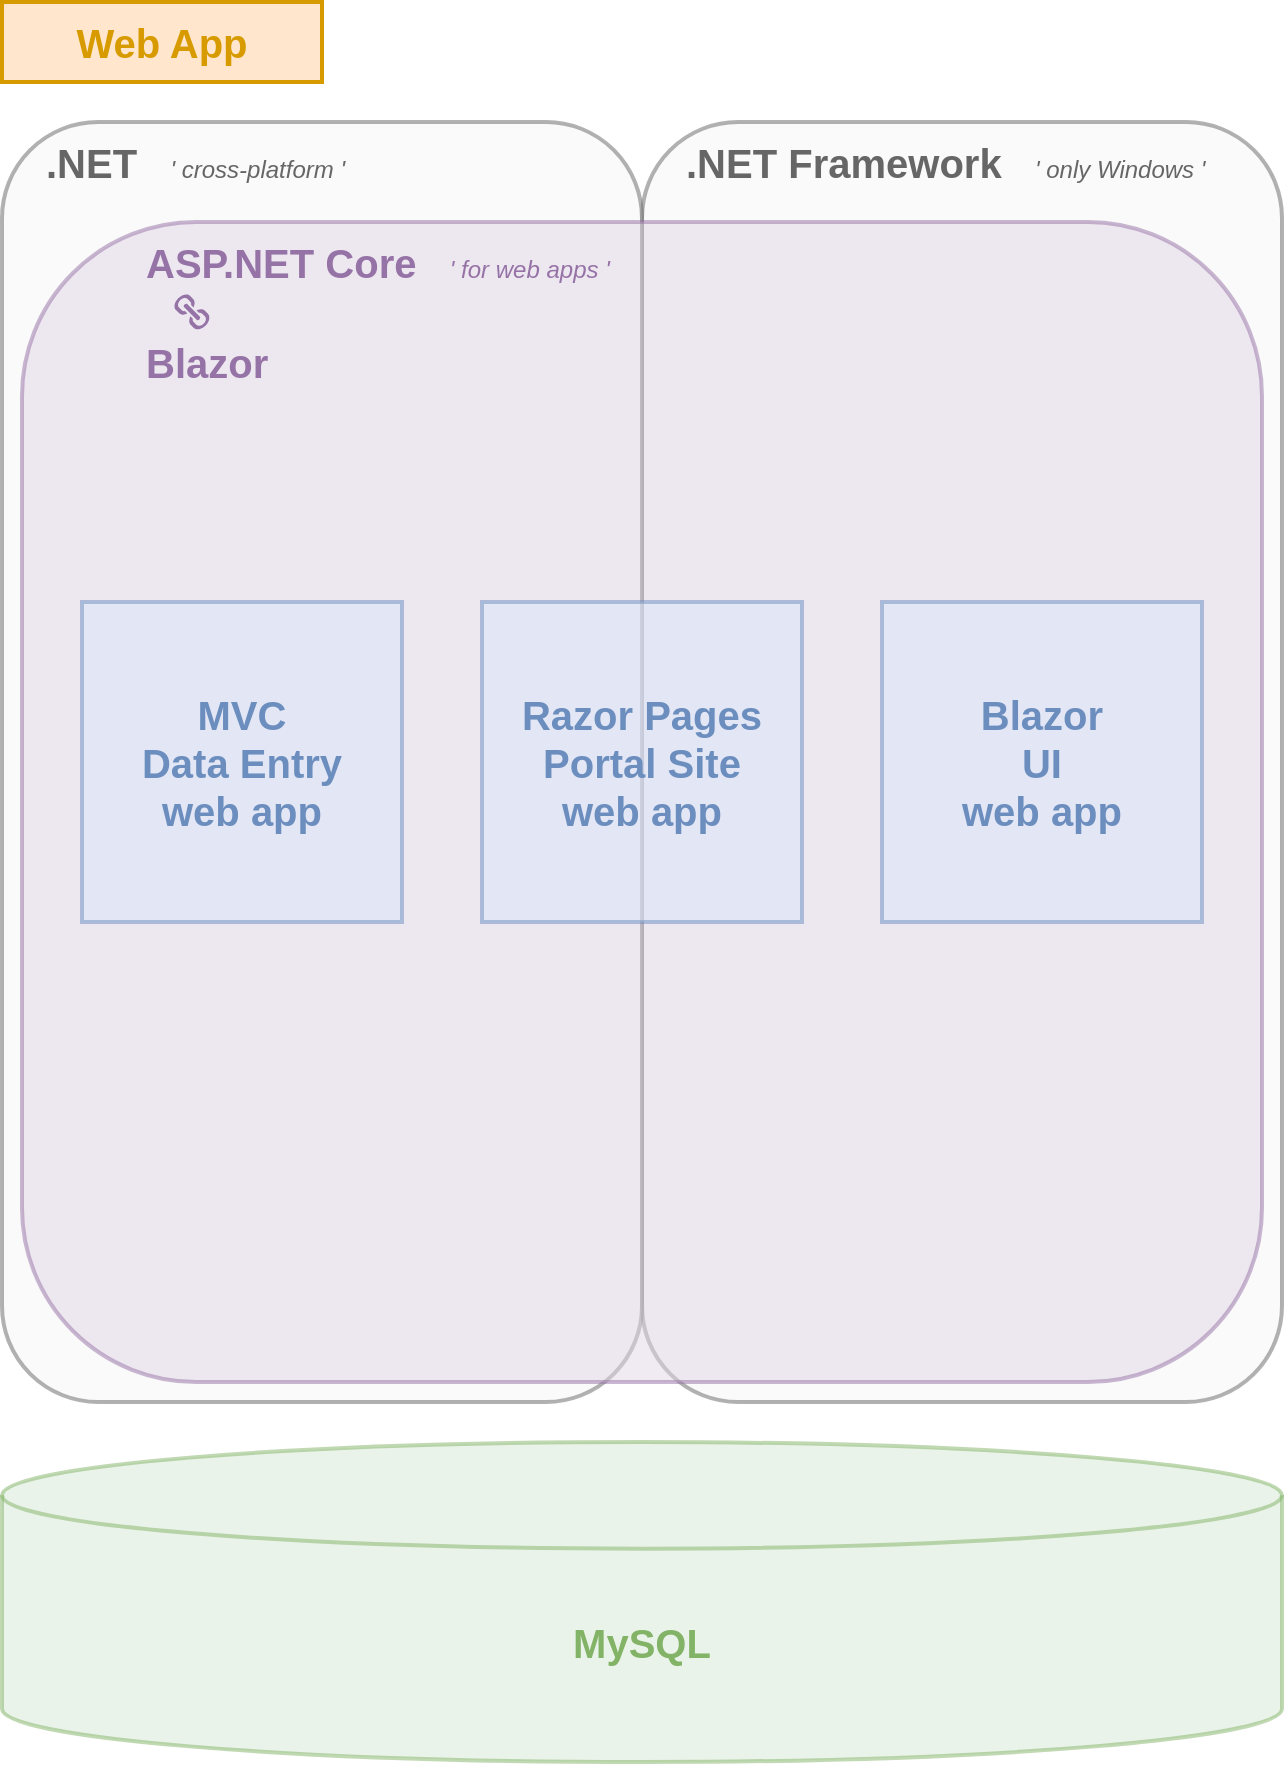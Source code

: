<mxfile version="16.6.2" type="github"><diagram id="AxnTGliMjswzX7a40vfI" name="Page-1"><mxGraphModel dx="1896" dy="1048" grid="1" gridSize="10" guides="1" tooltips="1" connect="1" arrows="1" fold="1" page="1" pageScale="1" pageWidth="850" pageHeight="1100" math="0" shadow="0"><root><mxCell id="0"/><mxCell id="1" parent="0"/><mxCell id="uQQjBW49DVS5FyQMHfcf-24" value="" style="strokeWidth=2;html=1;shape=mxgraph.flowchart.database;whiteSpace=wrap;fontSize=12;fillColor=#d5e8d4;opacity=50;strokeColor=#82b366;" vertex="1" parent="1"><mxGeometry x="40" y="760" width="640" height="160" as="geometry"/></mxCell><mxCell id="uQQjBW49DVS5FyQMHfcf-1" value="&lt;font style=&quot;font-size: 20px&quot;&gt;&lt;b&gt;Web App&lt;/b&gt;&lt;/font&gt;" style="text;html=1;strokeColor=#d79b00;fillColor=#ffe6cc;align=center;verticalAlign=middle;whiteSpace=wrap;rounded=0;fontColor=#D79B00;strokeWidth=2;" vertex="1" parent="1"><mxGeometry x="40" y="40" width="160" height="40" as="geometry"/></mxCell><mxCell id="uQQjBW49DVS5FyQMHfcf-2" value="" style="rounded=1;whiteSpace=wrap;html=1;fontSize=20;strokeWidth=2;fillColor=#f5f5f5;strokeColor=#666666;opacity=50;fontColor=#333333;" vertex="1" parent="1"><mxGeometry x="360" y="100" width="320" height="640" as="geometry"/></mxCell><mxCell id="uQQjBW49DVS5FyQMHfcf-3" value=".NET Framework&amp;nbsp; &amp;nbsp;&lt;span style=&quot;font-weight: 400&quot;&gt;&lt;i&gt;&lt;font style=&quot;font-size: 12px&quot;&gt;' only Windows '&lt;/font&gt;&lt;/i&gt;&lt;/span&gt;" style="text;html=1;strokeColor=none;fillColor=none;align=left;verticalAlign=middle;whiteSpace=wrap;rounded=0;fontSize=20;fontColor=#666666;opacity=50;fontStyle=1" vertex="1" parent="1"><mxGeometry x="380" y="100" width="280" height="40" as="geometry"/></mxCell><mxCell id="uQQjBW49DVS5FyQMHfcf-6" value="" style="rounded=1;whiteSpace=wrap;html=1;fontSize=20;strokeWidth=2;fillColor=#f5f5f5;strokeColor=#666666;opacity=50;fontColor=#333333;" vertex="1" parent="1"><mxGeometry x="40" y="100" width="320" height="640" as="geometry"/></mxCell><mxCell id="uQQjBW49DVS5FyQMHfcf-7" value="&lt;font color=&quot;#666666&quot;&gt;.NET&amp;nbsp; &amp;nbsp;&lt;span style=&quot;font-weight: 400&quot;&gt;&lt;i&gt;&lt;font style=&quot;font-size: 12px&quot;&gt;' cross-platform '&lt;/font&gt;&lt;/i&gt;&lt;/span&gt;&lt;/font&gt;" style="text;html=1;strokeColor=none;fillColor=none;align=left;verticalAlign=middle;whiteSpace=wrap;rounded=0;fontSize=20;fontColor=#9673A6;opacity=50;fontStyle=1" vertex="1" parent="1"><mxGeometry x="60" y="100" width="280" height="40" as="geometry"/></mxCell><mxCell id="uQQjBW49DVS5FyQMHfcf-10" value="" style="rounded=1;whiteSpace=wrap;html=1;fontSize=20;strokeWidth=2;fillColor=#e1d5e7;strokeColor=#9673a6;gradientColor=none;opacity=50;" vertex="1" parent="1"><mxGeometry x="50" y="150" width="620" height="580" as="geometry"/></mxCell><mxCell id="uQQjBW49DVS5FyQMHfcf-11" value="ASP.NET Core&amp;nbsp; &amp;nbsp;&lt;span style=&quot;font-weight: 400&quot;&gt;&lt;i&gt;&lt;font style=&quot;font-size: 12px&quot;&gt;' for web apps '&lt;/font&gt;&lt;/i&gt;&lt;/span&gt;" style="text;html=1;strokeColor=none;fillColor=none;align=left;verticalAlign=middle;whiteSpace=wrap;rounded=0;fontSize=20;fontColor=#9673A6;opacity=50;fontStyle=1" vertex="1" parent="1"><mxGeometry x="110" y="150" width="540" height="40" as="geometry"/></mxCell><mxCell id="uQQjBW49DVS5FyQMHfcf-12" value="Blazor" style="text;html=1;strokeColor=none;fillColor=none;align=left;verticalAlign=middle;whiteSpace=wrap;rounded=0;fontSize=20;fontColor=#9673A6;opacity=50;fontStyle=1" vertex="1" parent="1"><mxGeometry x="110" y="200" width="540" height="40" as="geometry"/></mxCell><mxCell id="uQQjBW49DVS5FyQMHfcf-15" value="" style="sketch=0;pointerEvents=1;shadow=0;dashed=0;html=1;strokeColor=none;fillColor=#9673A6;labelPosition=center;verticalLabelPosition=bottom;verticalAlign=top;outlineConnect=0;align=center;shape=mxgraph.office.concepts.link;fontSize=12;fontColor=#666666;direction=east;rotation=45;" vertex="1" parent="1"><mxGeometry x="125" y="190" width="20" height="10" as="geometry"/></mxCell><mxCell id="uQQjBW49DVS5FyQMHfcf-16" value="" style="rounded=0;whiteSpace=wrap;html=1;fontSize=12;strokeColor=#6c8ebf;strokeWidth=2;fillColor=#dae8fc;opacity=50;" vertex="1" parent="1"><mxGeometry x="80" y="340" width="160" height="160" as="geometry"/></mxCell><mxCell id="uQQjBW49DVS5FyQMHfcf-17" value="MVC&lt;br&gt;Data Entry&lt;br&gt;web app" style="text;html=1;strokeColor=none;fillColor=none;align=center;verticalAlign=middle;whiteSpace=wrap;rounded=0;fontSize=20;fontColor=#6C8EBF;opacity=50;fontStyle=1" vertex="1" parent="1"><mxGeometry x="80" y="340" width="160" height="160" as="geometry"/></mxCell><mxCell id="uQQjBW49DVS5FyQMHfcf-18" value="" style="rounded=0;whiteSpace=wrap;html=1;fontSize=12;strokeColor=#6c8ebf;strokeWidth=2;fillColor=#dae8fc;opacity=50;" vertex="1" parent="1"><mxGeometry x="480" y="340" width="160" height="160" as="geometry"/></mxCell><mxCell id="uQQjBW49DVS5FyQMHfcf-19" value="Blazor&lt;br&gt;UI&lt;br&gt;web app" style="text;html=1;strokeColor=none;fillColor=none;align=center;verticalAlign=middle;whiteSpace=wrap;rounded=0;fontSize=20;fontColor=#6C8EBF;opacity=50;fontStyle=1" vertex="1" parent="1"><mxGeometry x="480" y="340" width="160" height="160" as="geometry"/></mxCell><mxCell id="uQQjBW49DVS5FyQMHfcf-20" value="" style="rounded=0;whiteSpace=wrap;html=1;fontSize=12;strokeColor=#6c8ebf;strokeWidth=2;fillColor=#dae8fc;opacity=50;" vertex="1" parent="1"><mxGeometry x="280" y="340" width="160" height="160" as="geometry"/></mxCell><mxCell id="uQQjBW49DVS5FyQMHfcf-21" value="Razor Pages&lt;br&gt;Portal Site&lt;br&gt;web app" style="text;html=1;strokeColor=none;fillColor=none;align=center;verticalAlign=middle;whiteSpace=wrap;rounded=0;fontSize=20;fontColor=#6C8EBF;opacity=50;fontStyle=1" vertex="1" parent="1"><mxGeometry x="280" y="340" width="160" height="160" as="geometry"/></mxCell><mxCell id="uQQjBW49DVS5FyQMHfcf-23" value="&lt;font&gt;MySQL&lt;/font&gt;" style="text;html=1;strokeColor=none;fillColor=none;align=center;verticalAlign=middle;whiteSpace=wrap;rounded=0;fontSize=20;fontColor=#82B366;opacity=50;fontStyle=1" vertex="1" parent="1"><mxGeometry x="60" y="840" width="600" height="40" as="geometry"/></mxCell></root></mxGraphModel></diagram></mxfile>